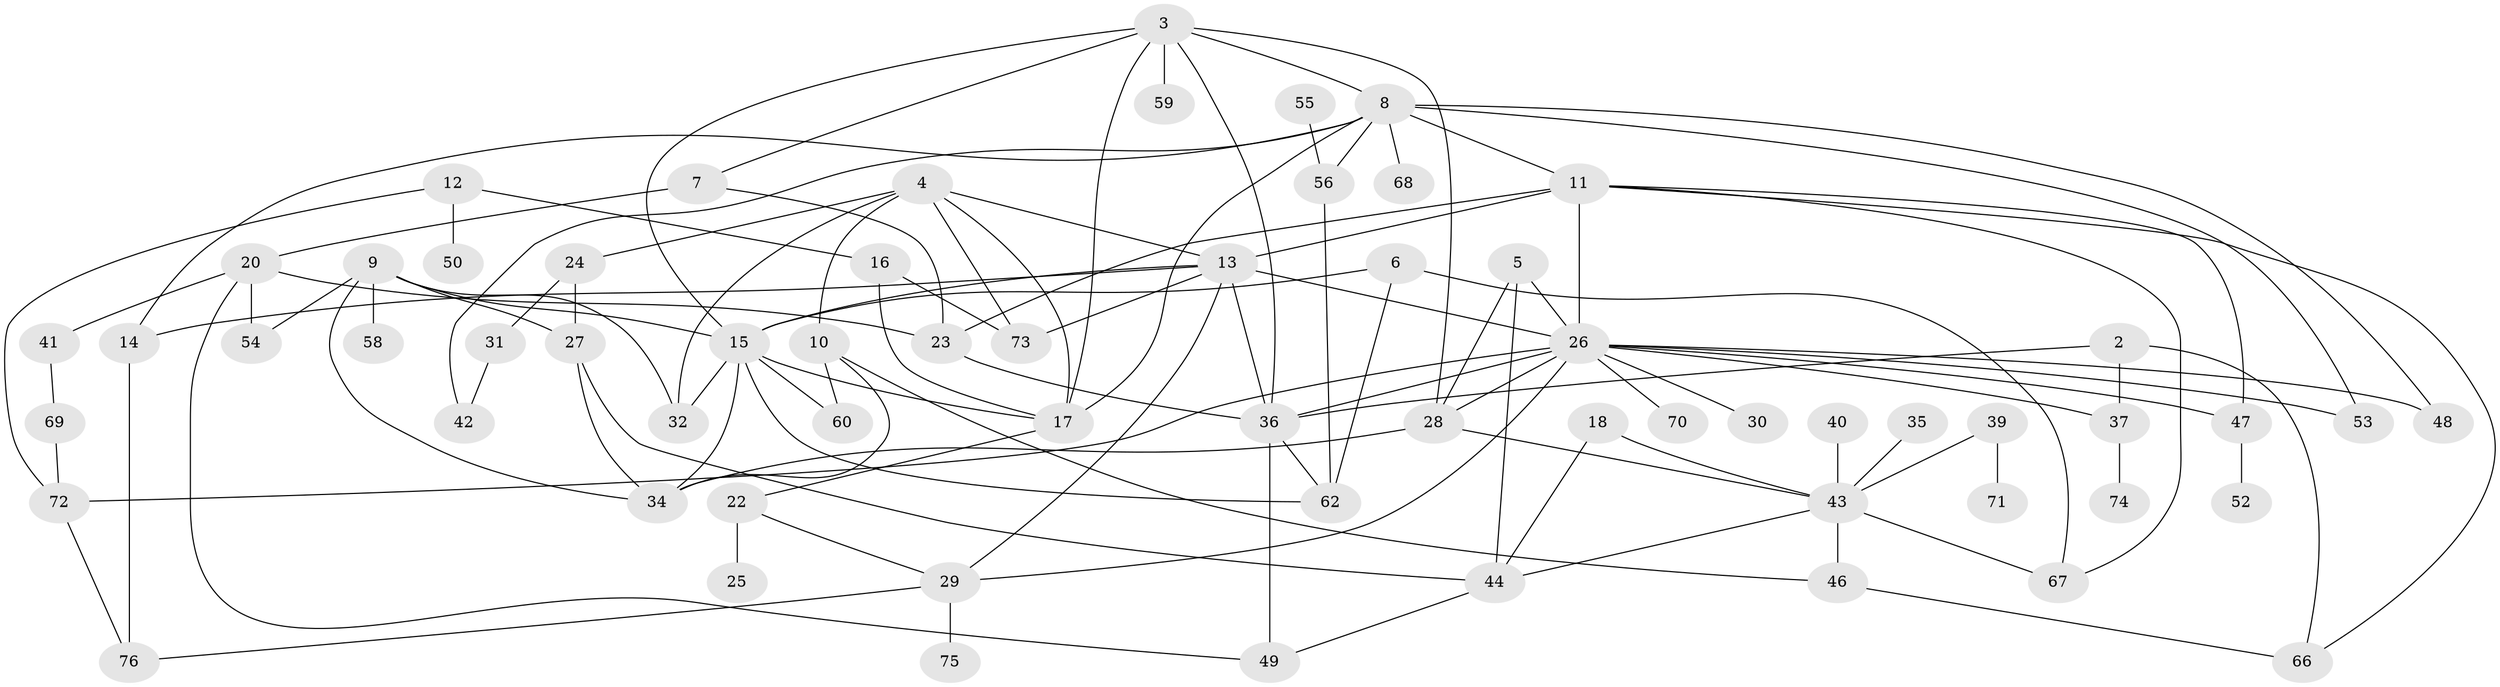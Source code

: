 // original degree distribution, {0: 0.06711409395973154, 4: 0.14093959731543623, 3: 0.24161073825503357, 2: 0.2483221476510067, 1: 0.20134228187919462, 5: 0.08053691275167785, 9: 0.006711409395973154, 6: 0.006711409395973154, 7: 0.006711409395973154}
// Generated by graph-tools (version 1.1) at 2025/33/03/09/25 02:33:22]
// undirected, 64 vertices, 111 edges
graph export_dot {
graph [start="1"]
  node [color=gray90,style=filled];
  2;
  3;
  4;
  5;
  6;
  7;
  8;
  9;
  10;
  11;
  12;
  13;
  14;
  15;
  16;
  17;
  18;
  20;
  22;
  23;
  24;
  25;
  26;
  27;
  28;
  29;
  30;
  31;
  32;
  34;
  35;
  36;
  37;
  39;
  40;
  41;
  42;
  43;
  44;
  46;
  47;
  48;
  49;
  50;
  52;
  53;
  54;
  55;
  56;
  58;
  59;
  60;
  62;
  66;
  67;
  68;
  69;
  70;
  71;
  72;
  73;
  74;
  75;
  76;
  2 -- 36 [weight=1.0];
  2 -- 37 [weight=1.0];
  2 -- 66 [weight=1.0];
  3 -- 7 [weight=1.0];
  3 -- 8 [weight=1.0];
  3 -- 15 [weight=1.0];
  3 -- 17 [weight=1.0];
  3 -- 28 [weight=1.0];
  3 -- 36 [weight=1.0];
  3 -- 59 [weight=1.0];
  4 -- 10 [weight=1.0];
  4 -- 13 [weight=1.0];
  4 -- 17 [weight=1.0];
  4 -- 24 [weight=1.0];
  4 -- 32 [weight=1.0];
  4 -- 73 [weight=1.0];
  5 -- 26 [weight=1.0];
  5 -- 28 [weight=1.0];
  5 -- 44 [weight=1.0];
  6 -- 15 [weight=1.0];
  6 -- 62 [weight=1.0];
  6 -- 67 [weight=1.0];
  7 -- 20 [weight=1.0];
  7 -- 23 [weight=1.0];
  8 -- 11 [weight=1.0];
  8 -- 14 [weight=1.0];
  8 -- 17 [weight=1.0];
  8 -- 42 [weight=1.0];
  8 -- 48 [weight=1.0];
  8 -- 53 [weight=1.0];
  8 -- 56 [weight=1.0];
  8 -- 68 [weight=1.0];
  9 -- 15 [weight=1.0];
  9 -- 27 [weight=1.0];
  9 -- 32 [weight=1.0];
  9 -- 34 [weight=1.0];
  9 -- 54 [weight=1.0];
  9 -- 58 [weight=1.0];
  10 -- 34 [weight=1.0];
  10 -- 46 [weight=1.0];
  10 -- 60 [weight=1.0];
  11 -- 13 [weight=1.0];
  11 -- 23 [weight=1.0];
  11 -- 26 [weight=1.0];
  11 -- 47 [weight=1.0];
  11 -- 66 [weight=1.0];
  11 -- 67 [weight=1.0];
  12 -- 16 [weight=1.0];
  12 -- 50 [weight=1.0];
  12 -- 72 [weight=1.0];
  13 -- 14 [weight=1.0];
  13 -- 15 [weight=1.0];
  13 -- 26 [weight=1.0];
  13 -- 29 [weight=1.0];
  13 -- 36 [weight=1.0];
  13 -- 73 [weight=1.0];
  14 -- 76 [weight=1.0];
  15 -- 17 [weight=1.0];
  15 -- 32 [weight=1.0];
  15 -- 34 [weight=1.0];
  15 -- 60 [weight=1.0];
  15 -- 62 [weight=1.0];
  16 -- 17 [weight=1.0];
  16 -- 73 [weight=1.0];
  17 -- 22 [weight=1.0];
  18 -- 43 [weight=1.0];
  18 -- 44 [weight=1.0];
  20 -- 23 [weight=1.0];
  20 -- 41 [weight=1.0];
  20 -- 49 [weight=1.0];
  20 -- 54 [weight=1.0];
  22 -- 25 [weight=1.0];
  22 -- 29 [weight=1.0];
  23 -- 36 [weight=2.0];
  24 -- 27 [weight=1.0];
  24 -- 31 [weight=1.0];
  26 -- 28 [weight=1.0];
  26 -- 29 [weight=1.0];
  26 -- 30 [weight=1.0];
  26 -- 36 [weight=2.0];
  26 -- 37 [weight=1.0];
  26 -- 47 [weight=1.0];
  26 -- 48 [weight=1.0];
  26 -- 53 [weight=1.0];
  26 -- 70 [weight=1.0];
  26 -- 72 [weight=1.0];
  27 -- 34 [weight=1.0];
  27 -- 44 [weight=1.0];
  28 -- 34 [weight=1.0];
  28 -- 43 [weight=1.0];
  29 -- 75 [weight=1.0];
  29 -- 76 [weight=1.0];
  31 -- 42 [weight=1.0];
  35 -- 43 [weight=1.0];
  36 -- 49 [weight=1.0];
  36 -- 62 [weight=1.0];
  37 -- 74 [weight=1.0];
  39 -- 43 [weight=1.0];
  39 -- 71 [weight=1.0];
  40 -- 43 [weight=1.0];
  41 -- 69 [weight=1.0];
  43 -- 44 [weight=1.0];
  43 -- 46 [weight=1.0];
  43 -- 67 [weight=1.0];
  44 -- 49 [weight=1.0];
  46 -- 66 [weight=1.0];
  47 -- 52 [weight=1.0];
  55 -- 56 [weight=1.0];
  56 -- 62 [weight=1.0];
  69 -- 72 [weight=1.0];
  72 -- 76 [weight=1.0];
}
